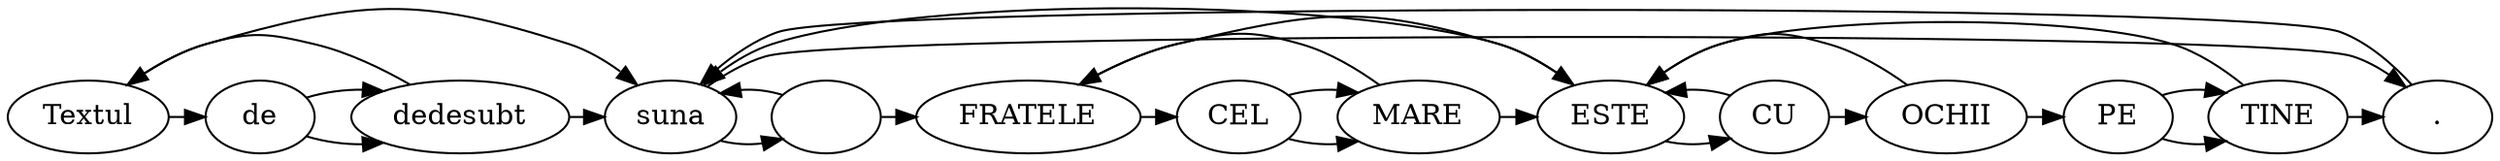 // The Round Table
digraph {
	// The Round Table
	{
		rank=same
		Textul -> de
		de -> dedesubt
		dedesubt -> suna
		suna -> ""
		"" -> FRATELE
		FRATELE -> CEL
		CEL -> MARE
		MARE -> ESTE
		ESTE -> CU
		CU -> OCHII
		OCHII -> PE
		PE -> TINE
		TINE -> "."
		Textul -> suna
		de -> dedesubt
		dedesubt -> Textul
		suna -> "."
		"" -> suna
		FRATELE -> ESTE
		CEL -> MARE
		MARE -> FRATELE
		ESTE -> suna
		CU -> ESTE
		OCHII -> ESTE
		PE -> TINE
		TINE -> ESTE
		"." -> suna
	}
}
